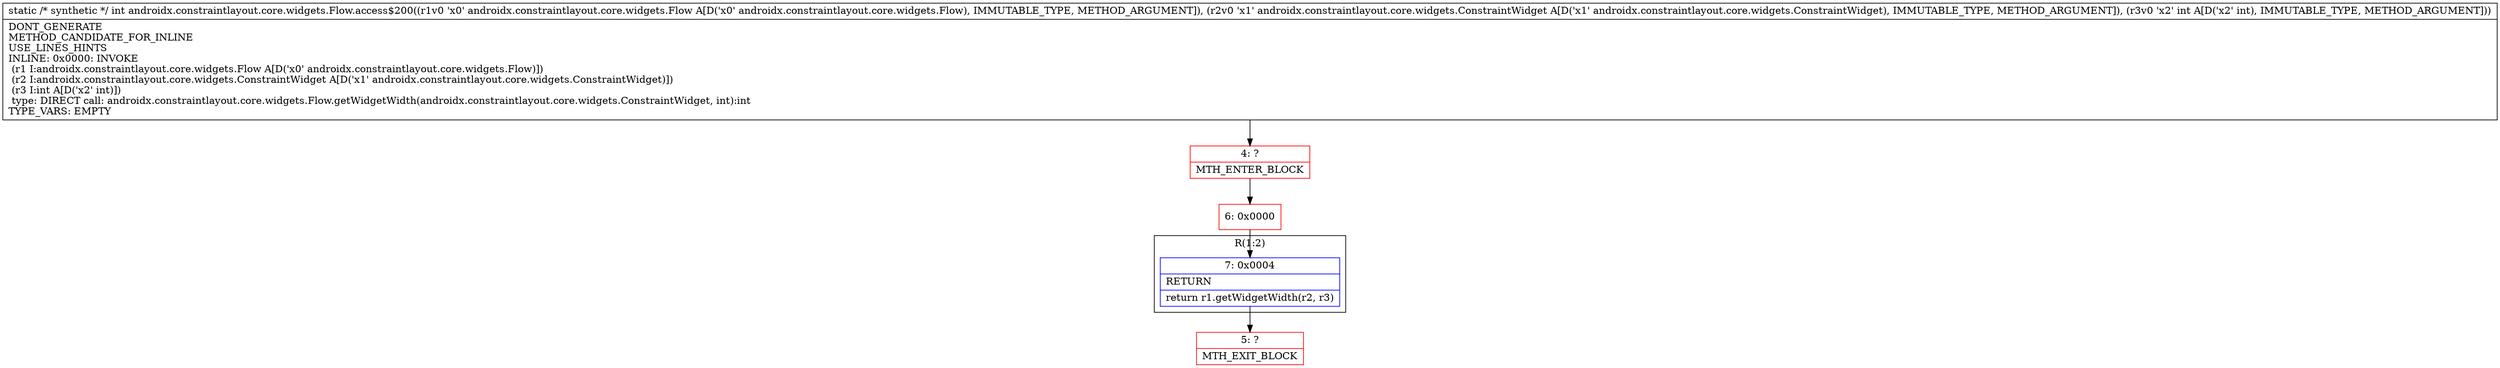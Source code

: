 digraph "CFG forandroidx.constraintlayout.core.widgets.Flow.access$200(Landroidx\/constraintlayout\/core\/widgets\/Flow;Landroidx\/constraintlayout\/core\/widgets\/ConstraintWidget;I)I" {
subgraph cluster_Region_520574094 {
label = "R(1:2)";
node [shape=record,color=blue];
Node_7 [shape=record,label="{7\:\ 0x0004|RETURN\l|return r1.getWidgetWidth(r2, r3)\l}"];
}
Node_4 [shape=record,color=red,label="{4\:\ ?|MTH_ENTER_BLOCK\l}"];
Node_6 [shape=record,color=red,label="{6\:\ 0x0000}"];
Node_5 [shape=record,color=red,label="{5\:\ ?|MTH_EXIT_BLOCK\l}"];
MethodNode[shape=record,label="{static \/* synthetic *\/ int androidx.constraintlayout.core.widgets.Flow.access$200((r1v0 'x0' androidx.constraintlayout.core.widgets.Flow A[D('x0' androidx.constraintlayout.core.widgets.Flow), IMMUTABLE_TYPE, METHOD_ARGUMENT]), (r2v0 'x1' androidx.constraintlayout.core.widgets.ConstraintWidget A[D('x1' androidx.constraintlayout.core.widgets.ConstraintWidget), IMMUTABLE_TYPE, METHOD_ARGUMENT]), (r3v0 'x2' int A[D('x2' int), IMMUTABLE_TYPE, METHOD_ARGUMENT]))  | DONT_GENERATE\lMETHOD_CANDIDATE_FOR_INLINE\lUSE_LINES_HINTS\lINLINE: 0x0000: INVOKE  \l  (r1 I:androidx.constraintlayout.core.widgets.Flow A[D('x0' androidx.constraintlayout.core.widgets.Flow)])\l  (r2 I:androidx.constraintlayout.core.widgets.ConstraintWidget A[D('x1' androidx.constraintlayout.core.widgets.ConstraintWidget)])\l  (r3 I:int A[D('x2' int)])\l type: DIRECT call: androidx.constraintlayout.core.widgets.Flow.getWidgetWidth(androidx.constraintlayout.core.widgets.ConstraintWidget, int):int\lTYPE_VARS: EMPTY\l}"];
MethodNode -> Node_4;Node_7 -> Node_5;
Node_4 -> Node_6;
Node_6 -> Node_7;
}


